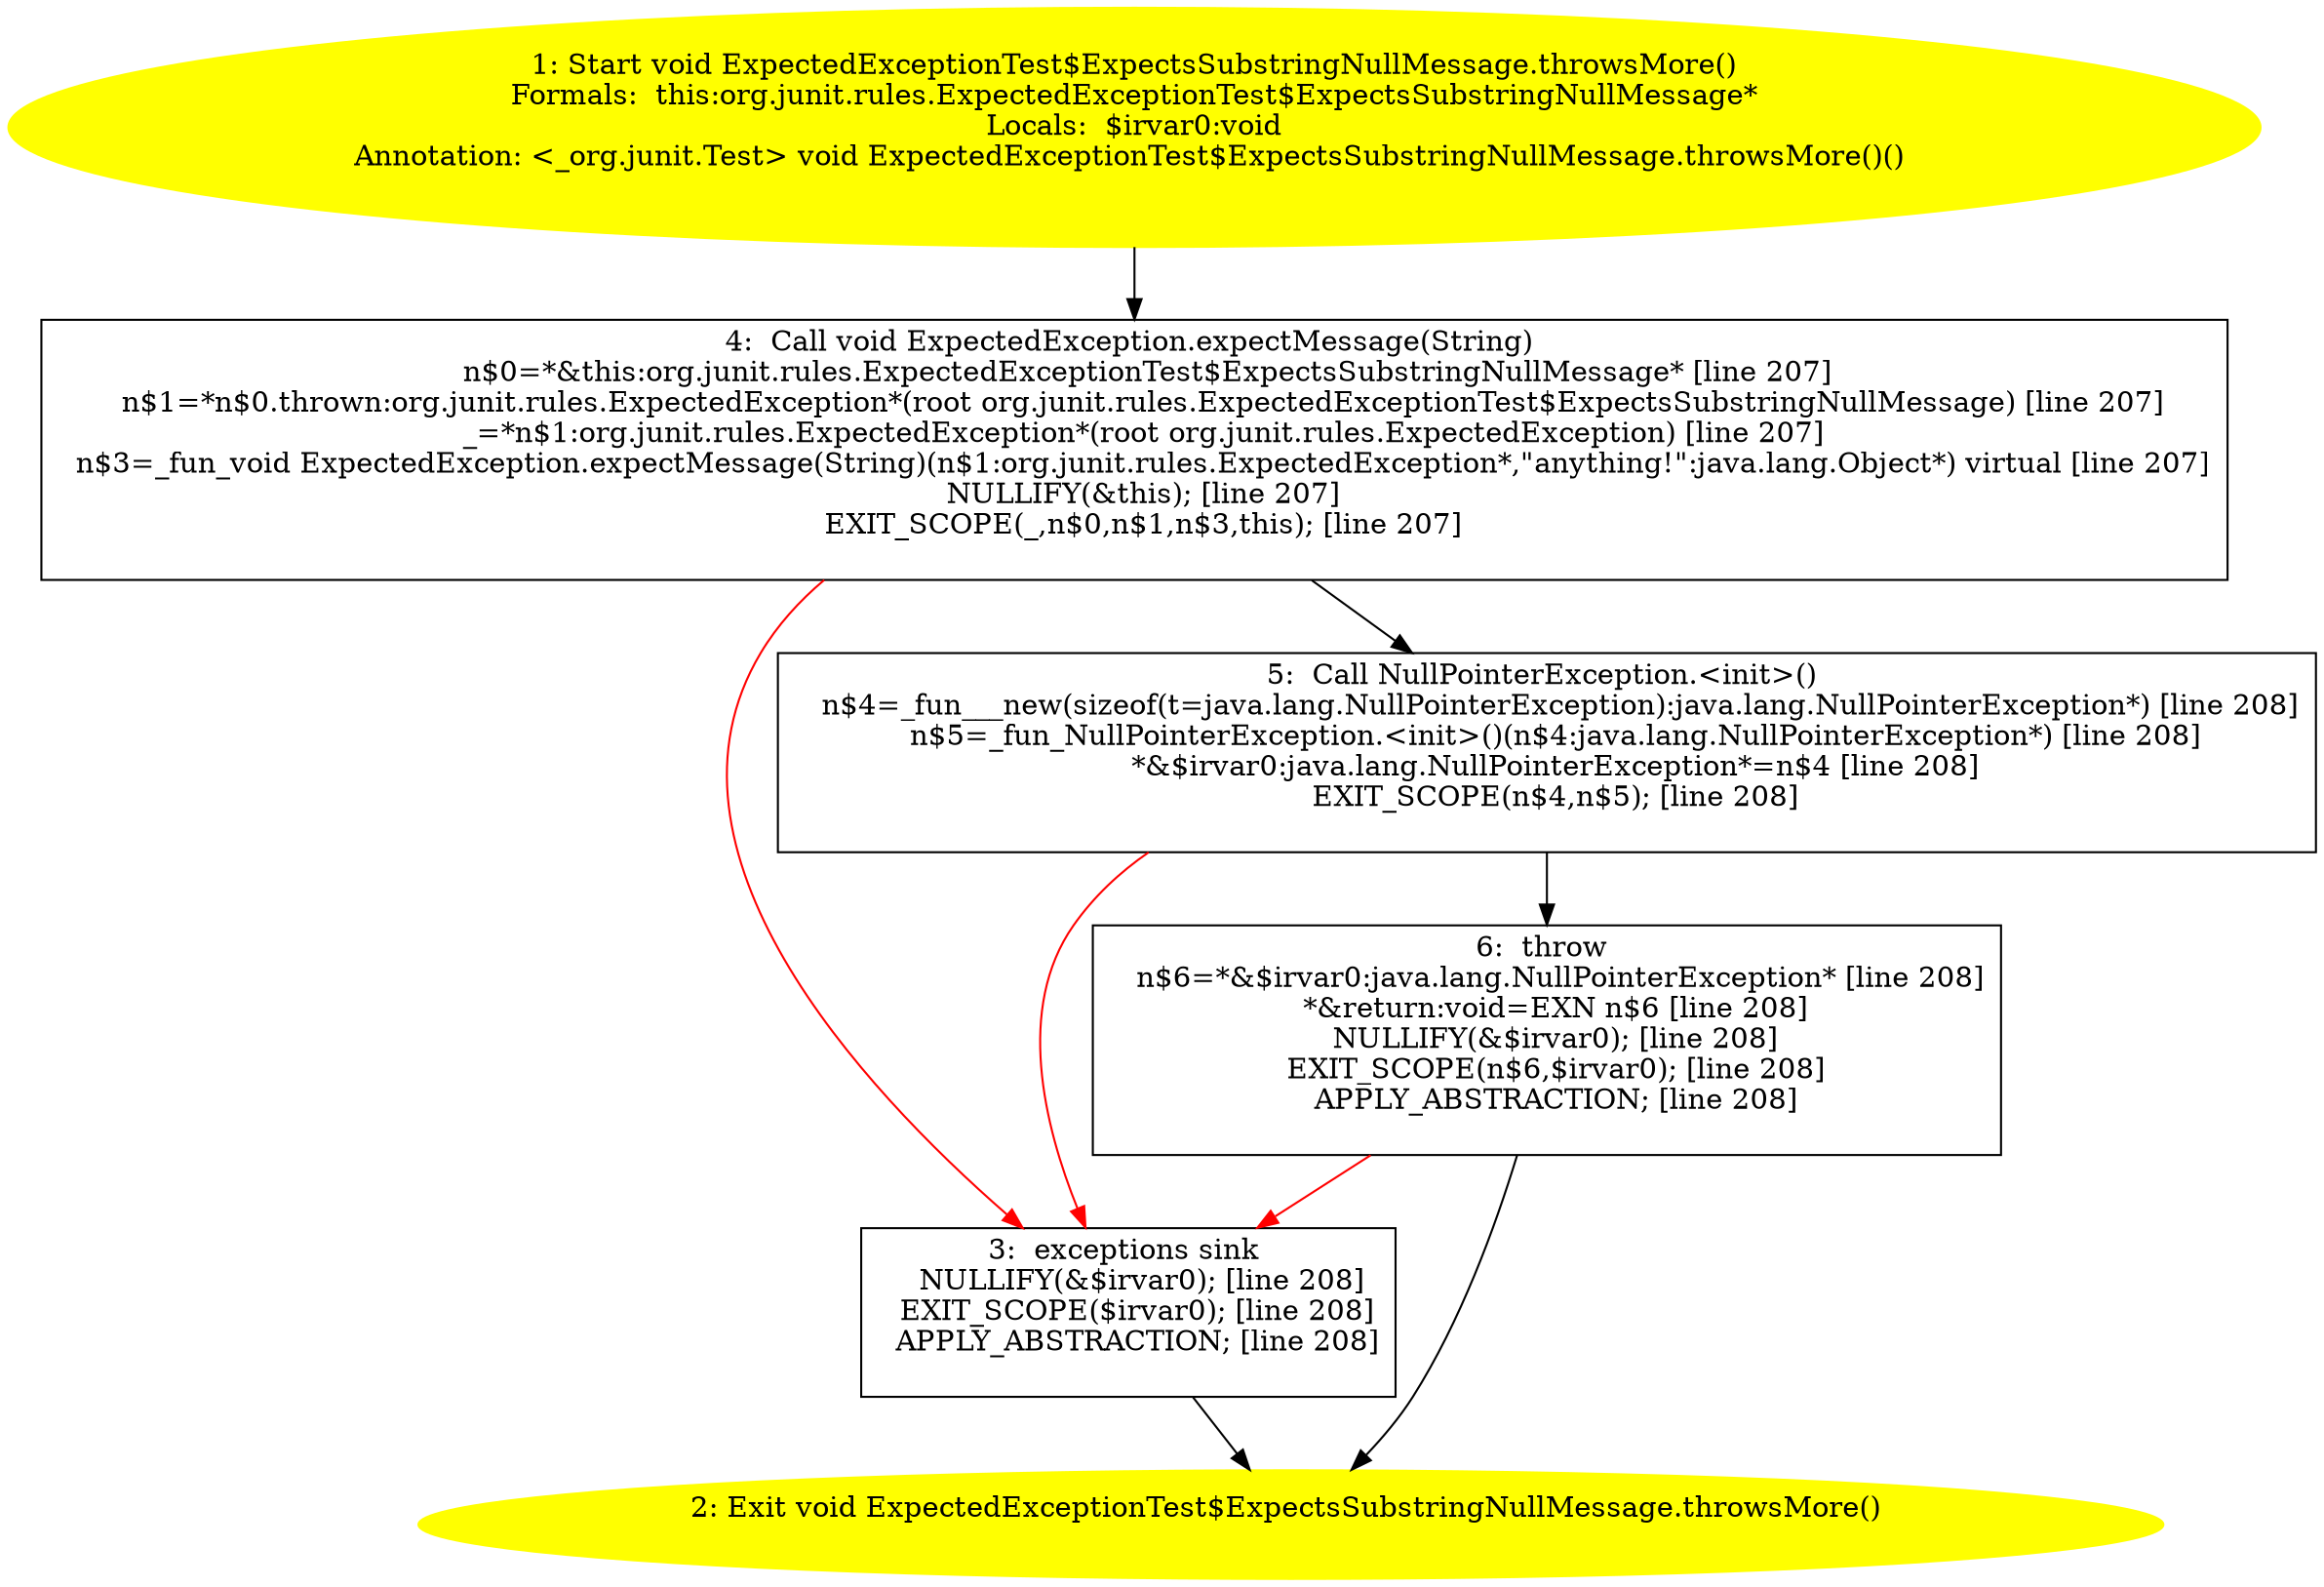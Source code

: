 /* @generated */
digraph cfg {
"org.junit.rules.ExpectedExceptionTest$ExpectsSubstringNullMessage.throwsMore():void.17bcaf9f2aafdb006143c0e885e8b1f1_1" [label="1: Start void ExpectedExceptionTest$ExpectsSubstringNullMessage.throwsMore()\nFormals:  this:org.junit.rules.ExpectedExceptionTest$ExpectsSubstringNullMessage*\nLocals:  $irvar0:void\nAnnotation: <_org.junit.Test> void ExpectedExceptionTest$ExpectsSubstringNullMessage.throwsMore()() \n  " color=yellow style=filled]
	

	 "org.junit.rules.ExpectedExceptionTest$ExpectsSubstringNullMessage.throwsMore():void.17bcaf9f2aafdb006143c0e885e8b1f1_1" -> "org.junit.rules.ExpectedExceptionTest$ExpectsSubstringNullMessage.throwsMore():void.17bcaf9f2aafdb006143c0e885e8b1f1_4" ;
"org.junit.rules.ExpectedExceptionTest$ExpectsSubstringNullMessage.throwsMore():void.17bcaf9f2aafdb006143c0e885e8b1f1_2" [label="2: Exit void ExpectedExceptionTest$ExpectsSubstringNullMessage.throwsMore() \n  " color=yellow style=filled]
	

"org.junit.rules.ExpectedExceptionTest$ExpectsSubstringNullMessage.throwsMore():void.17bcaf9f2aafdb006143c0e885e8b1f1_3" [label="3:  exceptions sink \n   NULLIFY(&$irvar0); [line 208]\n  EXIT_SCOPE($irvar0); [line 208]\n  APPLY_ABSTRACTION; [line 208]\n " shape="box"]
	

	 "org.junit.rules.ExpectedExceptionTest$ExpectsSubstringNullMessage.throwsMore():void.17bcaf9f2aafdb006143c0e885e8b1f1_3" -> "org.junit.rules.ExpectedExceptionTest$ExpectsSubstringNullMessage.throwsMore():void.17bcaf9f2aafdb006143c0e885e8b1f1_2" ;
"org.junit.rules.ExpectedExceptionTest$ExpectsSubstringNullMessage.throwsMore():void.17bcaf9f2aafdb006143c0e885e8b1f1_4" [label="4:  Call void ExpectedException.expectMessage(String) \n   n$0=*&this:org.junit.rules.ExpectedExceptionTest$ExpectsSubstringNullMessage* [line 207]\n  n$1=*n$0.thrown:org.junit.rules.ExpectedException*(root org.junit.rules.ExpectedExceptionTest$ExpectsSubstringNullMessage) [line 207]\n  _=*n$1:org.junit.rules.ExpectedException*(root org.junit.rules.ExpectedException) [line 207]\n  n$3=_fun_void ExpectedException.expectMessage(String)(n$1:org.junit.rules.ExpectedException*,\"anything!\":java.lang.Object*) virtual [line 207]\n  NULLIFY(&this); [line 207]\n  EXIT_SCOPE(_,n$0,n$1,n$3,this); [line 207]\n " shape="box"]
	

	 "org.junit.rules.ExpectedExceptionTest$ExpectsSubstringNullMessage.throwsMore():void.17bcaf9f2aafdb006143c0e885e8b1f1_4" -> "org.junit.rules.ExpectedExceptionTest$ExpectsSubstringNullMessage.throwsMore():void.17bcaf9f2aafdb006143c0e885e8b1f1_5" ;
	 "org.junit.rules.ExpectedExceptionTest$ExpectsSubstringNullMessage.throwsMore():void.17bcaf9f2aafdb006143c0e885e8b1f1_4" -> "org.junit.rules.ExpectedExceptionTest$ExpectsSubstringNullMessage.throwsMore():void.17bcaf9f2aafdb006143c0e885e8b1f1_3" [color="red" ];
"org.junit.rules.ExpectedExceptionTest$ExpectsSubstringNullMessage.throwsMore():void.17bcaf9f2aafdb006143c0e885e8b1f1_5" [label="5:  Call NullPointerException.<init>() \n   n$4=_fun___new(sizeof(t=java.lang.NullPointerException):java.lang.NullPointerException*) [line 208]\n  n$5=_fun_NullPointerException.<init>()(n$4:java.lang.NullPointerException*) [line 208]\n  *&$irvar0:java.lang.NullPointerException*=n$4 [line 208]\n  EXIT_SCOPE(n$4,n$5); [line 208]\n " shape="box"]
	

	 "org.junit.rules.ExpectedExceptionTest$ExpectsSubstringNullMessage.throwsMore():void.17bcaf9f2aafdb006143c0e885e8b1f1_5" -> "org.junit.rules.ExpectedExceptionTest$ExpectsSubstringNullMessage.throwsMore():void.17bcaf9f2aafdb006143c0e885e8b1f1_6" ;
	 "org.junit.rules.ExpectedExceptionTest$ExpectsSubstringNullMessage.throwsMore():void.17bcaf9f2aafdb006143c0e885e8b1f1_5" -> "org.junit.rules.ExpectedExceptionTest$ExpectsSubstringNullMessage.throwsMore():void.17bcaf9f2aafdb006143c0e885e8b1f1_3" [color="red" ];
"org.junit.rules.ExpectedExceptionTest$ExpectsSubstringNullMessage.throwsMore():void.17bcaf9f2aafdb006143c0e885e8b1f1_6" [label="6:  throw \n   n$6=*&$irvar0:java.lang.NullPointerException* [line 208]\n  *&return:void=EXN n$6 [line 208]\n  NULLIFY(&$irvar0); [line 208]\n  EXIT_SCOPE(n$6,$irvar0); [line 208]\n  APPLY_ABSTRACTION; [line 208]\n " shape="box"]
	

	 "org.junit.rules.ExpectedExceptionTest$ExpectsSubstringNullMessage.throwsMore():void.17bcaf9f2aafdb006143c0e885e8b1f1_6" -> "org.junit.rules.ExpectedExceptionTest$ExpectsSubstringNullMessage.throwsMore():void.17bcaf9f2aafdb006143c0e885e8b1f1_2" ;
	 "org.junit.rules.ExpectedExceptionTest$ExpectsSubstringNullMessage.throwsMore():void.17bcaf9f2aafdb006143c0e885e8b1f1_6" -> "org.junit.rules.ExpectedExceptionTest$ExpectsSubstringNullMessage.throwsMore():void.17bcaf9f2aafdb006143c0e885e8b1f1_3" [color="red" ];
}
